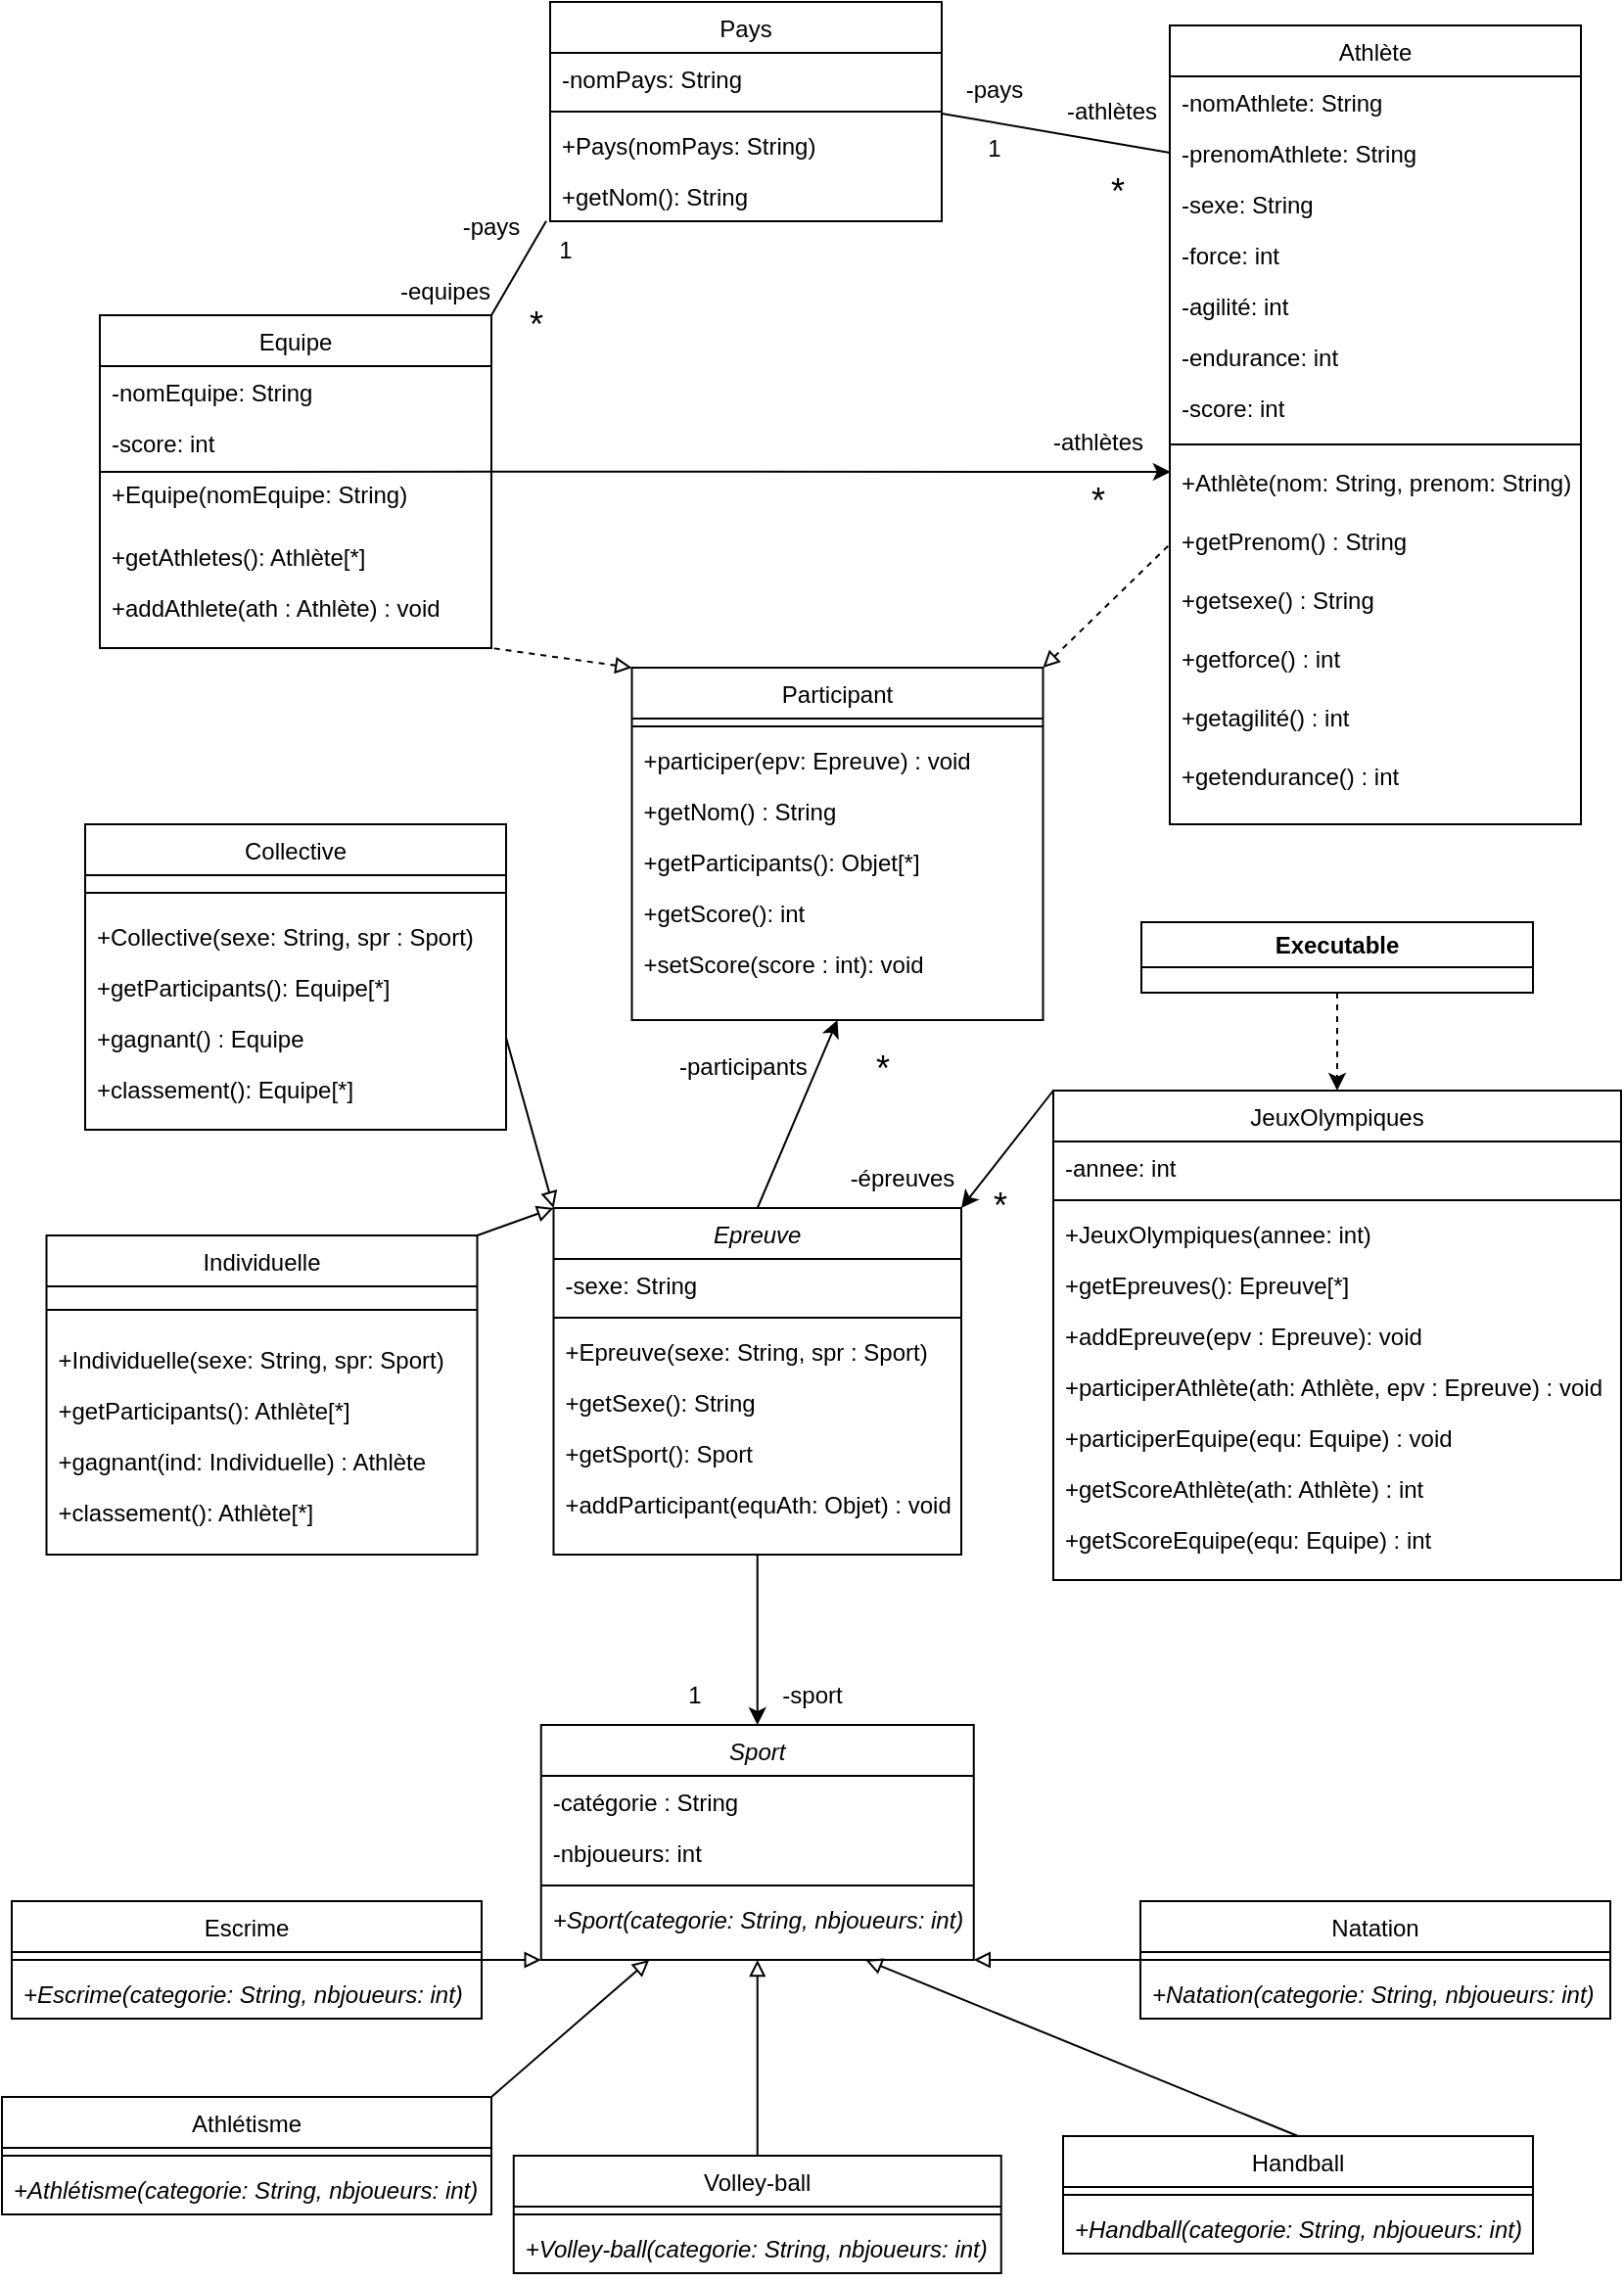 <mxfile version="24.2.1" type="google">
  <diagram id="C5RBs43oDa-KdzZeNtuy" name="Page-1">
    <mxGraphModel grid="1" page="1" gridSize="10" guides="1" tooltips="1" connect="1" arrows="1" fold="1" pageScale="1" pageWidth="827" pageHeight="1169" math="0" shadow="0">
      <root>
        <mxCell id="WIyWlLk6GJQsqaUBKTNV-0" />
        <mxCell id="WIyWlLk6GJQsqaUBKTNV-1" parent="WIyWlLk6GJQsqaUBKTNV-0" />
        <mxCell id="zkfFHV4jXpPFQw0GAbJ--17" value="Athlète" style="swimlane;fontStyle=0;align=center;verticalAlign=top;childLayout=stackLayout;horizontal=1;startSize=26;horizontalStack=0;resizeParent=1;resizeLast=0;collapsible=1;marginBottom=0;rounded=0;shadow=0;strokeWidth=1;" vertex="1" parent="WIyWlLk6GJQsqaUBKTNV-1">
          <mxGeometry x="596.5" y="12" width="210" height="408" as="geometry">
            <mxRectangle x="550" y="140" width="160" height="26" as="alternateBounds" />
          </mxGeometry>
        </mxCell>
        <mxCell id="zkfFHV4jXpPFQw0GAbJ--19" value="-nomAthlete: String" style="text;align=left;verticalAlign=top;spacingLeft=4;spacingRight=4;overflow=hidden;rotatable=0;points=[[0,0.5],[1,0.5]];portConstraint=eastwest;rounded=0;shadow=0;html=0;" vertex="1" parent="zkfFHV4jXpPFQw0GAbJ--17">
          <mxGeometry y="26" width="210" height="26" as="geometry" />
        </mxCell>
        <mxCell id="zkfFHV4jXpPFQw0GAbJ--20" value="-prenomAthlete: String" style="text;align=left;verticalAlign=top;spacingLeft=4;spacingRight=4;overflow=hidden;rotatable=0;points=[[0,0.5],[1,0.5]];portConstraint=eastwest;rounded=0;shadow=0;html=0;" vertex="1" parent="zkfFHV4jXpPFQw0GAbJ--17">
          <mxGeometry y="52" width="210" height="26" as="geometry" />
        </mxCell>
        <mxCell id="Grva878lsd_dbK26_Xlj-8" value="-sexe: String" style="text;align=left;verticalAlign=top;spacingLeft=4;spacingRight=4;overflow=hidden;rotatable=0;points=[[0,0.5],[1,0.5]];portConstraint=eastwest;rounded=0;shadow=0;html=0;" vertex="1" parent="zkfFHV4jXpPFQw0GAbJ--17">
          <mxGeometry y="78" width="210" height="26" as="geometry" />
        </mxCell>
        <mxCell id="Grva878lsd_dbK26_Xlj-9" value="-force: int" style="text;align=left;verticalAlign=top;spacingLeft=4;spacingRight=4;overflow=hidden;rotatable=0;points=[[0,0.5],[1,0.5]];portConstraint=eastwest;rounded=0;shadow=0;html=0;" vertex="1" parent="zkfFHV4jXpPFQw0GAbJ--17">
          <mxGeometry y="104" width="210" height="26" as="geometry" />
        </mxCell>
        <mxCell id="Grva878lsd_dbK26_Xlj-10" value="-agilité: int" style="text;align=left;verticalAlign=top;spacingLeft=4;spacingRight=4;overflow=hidden;rotatable=0;points=[[0,0.5],[1,0.5]];portConstraint=eastwest;rounded=0;shadow=0;html=0;" vertex="1" parent="zkfFHV4jXpPFQw0GAbJ--17">
          <mxGeometry y="130" width="210" height="26" as="geometry" />
        </mxCell>
        <mxCell id="Grva878lsd_dbK26_Xlj-11" value="-endurance: int" style="text;align=left;verticalAlign=top;spacingLeft=4;spacingRight=4;overflow=hidden;rotatable=0;points=[[0,0.5],[1,0.5]];portConstraint=eastwest;rounded=0;shadow=0;html=0;" vertex="1" parent="zkfFHV4jXpPFQw0GAbJ--17">
          <mxGeometry y="156" width="210" height="26" as="geometry" />
        </mxCell>
        <mxCell id="Grva878lsd_dbK26_Xlj-14" value="-score: int" style="text;align=left;verticalAlign=top;spacingLeft=4;spacingRight=4;overflow=hidden;rotatable=0;points=[[0,0.5],[1,0.5]];portConstraint=eastwest;rounded=0;shadow=0;html=0;" vertex="1" parent="zkfFHV4jXpPFQw0GAbJ--17">
          <mxGeometry y="182" width="210" height="26" as="geometry" />
        </mxCell>
        <mxCell id="zkfFHV4jXpPFQw0GAbJ--23" value="" style="line;html=1;strokeWidth=1;align=left;verticalAlign=middle;spacingTop=-1;spacingLeft=3;spacingRight=3;rotatable=0;labelPosition=right;points=[];portConstraint=eastwest;" vertex="1" parent="zkfFHV4jXpPFQw0GAbJ--17">
          <mxGeometry y="208" width="210" height="12" as="geometry" />
        </mxCell>
        <mxCell id="zFfNXrz9bPEi-YY82fWY-27" value="+Athlète(nom: String, prenom: String)" style="text;align=left;verticalAlign=top;spacingLeft=4;spacingRight=4;overflow=hidden;rotatable=0;points=[[0,0.5],[1,0.5]];portConstraint=eastwest;rounded=0;shadow=0;html=0;" vertex="1" parent="zkfFHV4jXpPFQw0GAbJ--17">
          <mxGeometry y="220" width="210" height="30" as="geometry" />
        </mxCell>
        <mxCell id="Grva878lsd_dbK26_Xlj-16" value="+getPrenom() : String" style="text;align=left;verticalAlign=top;spacingLeft=4;spacingRight=4;overflow=hidden;rotatable=0;points=[[0,0.5],[1,0.5]];portConstraint=eastwest;rounded=0;shadow=0;html=0;" vertex="1" parent="zkfFHV4jXpPFQw0GAbJ--17">
          <mxGeometry y="250" width="210" height="30" as="geometry" />
        </mxCell>
        <mxCell id="Grva878lsd_dbK26_Xlj-18" value="+getsexe() : String" style="text;align=left;verticalAlign=top;spacingLeft=4;spacingRight=4;overflow=hidden;rotatable=0;points=[[0,0.5],[1,0.5]];portConstraint=eastwest;rounded=0;shadow=0;html=0;" vertex="1" parent="zkfFHV4jXpPFQw0GAbJ--17">
          <mxGeometry y="280" width="210" height="30" as="geometry" />
        </mxCell>
        <mxCell id="Grva878lsd_dbK26_Xlj-19" value="+getforce() : int" style="text;align=left;verticalAlign=top;spacingLeft=4;spacingRight=4;overflow=hidden;rotatable=0;points=[[0,0.5],[1,0.5]];portConstraint=eastwest;rounded=0;shadow=0;html=0;" vertex="1" parent="zkfFHV4jXpPFQw0GAbJ--17">
          <mxGeometry y="310" width="210" height="30" as="geometry" />
        </mxCell>
        <mxCell id="Grva878lsd_dbK26_Xlj-20" value="+getagilité() : int" style="text;align=left;verticalAlign=top;spacingLeft=4;spacingRight=4;overflow=hidden;rotatable=0;points=[[0,0.5],[1,0.5]];portConstraint=eastwest;rounded=0;shadow=0;html=0;" vertex="1" parent="zkfFHV4jXpPFQw0GAbJ--17">
          <mxGeometry y="340" width="210" height="30" as="geometry" />
        </mxCell>
        <mxCell id="Grva878lsd_dbK26_Xlj-21" value="+getendurance() : int" style="text;align=left;verticalAlign=top;spacingLeft=4;spacingRight=4;overflow=hidden;rotatable=0;points=[[0,0.5],[1,0.5]];portConstraint=eastwest;rounded=0;shadow=0;html=0;" vertex="1" parent="zkfFHV4jXpPFQw0GAbJ--17">
          <mxGeometry y="370" width="210" height="30" as="geometry" />
        </mxCell>
        <mxCell id="zFfNXrz9bPEi-YY82fWY-0" value="Pays" style="swimlane;fontStyle=0;align=center;verticalAlign=top;childLayout=stackLayout;horizontal=1;startSize=26;horizontalStack=0;resizeParent=1;resizeLast=0;collapsible=1;marginBottom=0;rounded=0;shadow=0;strokeWidth=1;" vertex="1" parent="WIyWlLk6GJQsqaUBKTNV-1">
          <mxGeometry x="280" width="200" height="112" as="geometry">
            <mxRectangle x="550" y="140" width="160" height="26" as="alternateBounds" />
          </mxGeometry>
        </mxCell>
        <mxCell id="zFfNXrz9bPEi-YY82fWY-1" value="-nomPays: String" style="text;align=left;verticalAlign=top;spacingLeft=4;spacingRight=4;overflow=hidden;rotatable=0;points=[[0,0.5],[1,0.5]];portConstraint=eastwest;" vertex="1" parent="zFfNXrz9bPEi-YY82fWY-0">
          <mxGeometry y="26" width="200" height="26" as="geometry" />
        </mxCell>
        <mxCell id="zFfNXrz9bPEi-YY82fWY-6" value="" style="line;html=1;strokeWidth=1;align=left;verticalAlign=middle;spacingTop=-1;spacingLeft=3;spacingRight=3;rotatable=0;labelPosition=right;points=[];portConstraint=eastwest;" vertex="1" parent="zFfNXrz9bPEi-YY82fWY-0">
          <mxGeometry y="52" width="200" height="8" as="geometry" />
        </mxCell>
        <mxCell id="zFfNXrz9bPEi-YY82fWY-7" value="+Pays(nomPays: String)" style="text;align=left;verticalAlign=top;spacingLeft=4;spacingRight=4;overflow=hidden;rotatable=0;points=[[0,0.5],[1,0.5]];portConstraint=eastwest;" vertex="1" parent="zFfNXrz9bPEi-YY82fWY-0">
          <mxGeometry y="60" width="200" height="26" as="geometry" />
        </mxCell>
        <mxCell id="Grva878lsd_dbK26_Xlj-24" value="+getNom(): String" style="text;align=left;verticalAlign=top;spacingLeft=4;spacingRight=4;overflow=hidden;rotatable=0;points=[[0,0.5],[1,0.5]];portConstraint=eastwest;" vertex="1" parent="zFfNXrz9bPEi-YY82fWY-0">
          <mxGeometry y="86" width="200" height="26" as="geometry" />
        </mxCell>
        <mxCell id="zFfNXrz9bPEi-YY82fWY-9" value="Sport" style="swimlane;fontStyle=2;align=center;verticalAlign=top;childLayout=stackLayout;horizontal=1;startSize=26;horizontalStack=0;resizeParent=1;resizeLast=0;collapsible=1;marginBottom=0;rounded=0;shadow=0;strokeWidth=1;" vertex="1" parent="WIyWlLk6GJQsqaUBKTNV-1">
          <mxGeometry x="275.38" y="880" width="221" height="120" as="geometry">
            <mxRectangle x="550" y="140" width="160" height="26" as="alternateBounds" />
          </mxGeometry>
        </mxCell>
        <mxCell id="zFfNXrz9bPEi-YY82fWY-10" value="-catégorie : String" style="text;align=left;verticalAlign=top;spacingLeft=4;spacingRight=4;overflow=hidden;rotatable=0;points=[[0,0.5],[1,0.5]];portConstraint=eastwest;" vertex="1" parent="zFfNXrz9bPEi-YY82fWY-9">
          <mxGeometry y="26" width="221" height="26" as="geometry" />
        </mxCell>
        <mxCell id="rwqJHPEnLlYiI2R9Du7O-10" value="-nbjoueurs: int" style="text;align=left;verticalAlign=top;spacingLeft=4;spacingRight=4;overflow=hidden;rotatable=0;points=[[0,0.5],[1,0.5]];portConstraint=eastwest;" vertex="1" parent="zFfNXrz9bPEi-YY82fWY-9">
          <mxGeometry y="52" width="221" height="26" as="geometry" />
        </mxCell>
        <mxCell id="zFfNXrz9bPEi-YY82fWY-15" value="" style="line;html=1;strokeWidth=1;align=left;verticalAlign=middle;spacingTop=-1;spacingLeft=3;spacingRight=3;rotatable=0;labelPosition=right;points=[];portConstraint=eastwest;" vertex="1" parent="zFfNXrz9bPEi-YY82fWY-9">
          <mxGeometry y="78" width="221" height="8" as="geometry" />
        </mxCell>
        <mxCell id="zFfNXrz9bPEi-YY82fWY-16" value="+Sport(categorie: String, nbjoueurs: int)" style="text;align=left;verticalAlign=top;spacingLeft=4;spacingRight=4;overflow=hidden;rotatable=0;points=[[0,0.5],[1,0.5]];portConstraint=eastwest;fontStyle=2" vertex="1" parent="zFfNXrz9bPEi-YY82fWY-9">
          <mxGeometry y="86" width="221" height="26" as="geometry" />
        </mxCell>
        <mxCell id="zFfNXrz9bPEi-YY82fWY-18" value="Natation" style="swimlane;fontStyle=0;align=center;verticalAlign=top;childLayout=stackLayout;horizontal=1;startSize=26;horizontalStack=0;resizeParent=1;resizeLast=0;collapsible=1;marginBottom=0;rounded=0;shadow=0;strokeWidth=1;" vertex="1" parent="WIyWlLk6GJQsqaUBKTNV-1">
          <mxGeometry x="581.5" y="970" width="240" height="60" as="geometry">
            <mxRectangle x="550" y="140" width="160" height="26" as="alternateBounds" />
          </mxGeometry>
        </mxCell>
        <mxCell id="zFfNXrz9bPEi-YY82fWY-24" value="" style="line;html=1;strokeWidth=1;align=left;verticalAlign=middle;spacingTop=-1;spacingLeft=3;spacingRight=3;rotatable=0;labelPosition=right;points=[];portConstraint=eastwest;" vertex="1" parent="zFfNXrz9bPEi-YY82fWY-18">
          <mxGeometry y="26" width="240" height="8" as="geometry" />
        </mxCell>
        <mxCell id="OqpVMTkpsZA7vDs-RWvm-6" value="+Natation(categorie: String, nbjoueurs: int)" style="text;align=left;verticalAlign=top;spacingLeft=4;spacingRight=4;overflow=hidden;rotatable=0;points=[[0,0.5],[1,0.5]];portConstraint=eastwest;fontStyle=2" vertex="1" parent="zFfNXrz9bPEi-YY82fWY-18">
          <mxGeometry y="34" width="240" height="26" as="geometry" />
        </mxCell>
        <mxCell id="Qy-Kn6dI924ezLkLtFtH-1" value="Equipe" style="swimlane;fontStyle=0;align=center;verticalAlign=top;childLayout=stackLayout;horizontal=1;startSize=26;horizontalStack=0;resizeParent=1;resizeLast=0;collapsible=1;marginBottom=0;rounded=0;shadow=0;strokeWidth=1;" vertex="1" parent="WIyWlLk6GJQsqaUBKTNV-1">
          <mxGeometry x="50" y="160" width="200" height="170" as="geometry">
            <mxRectangle x="550" y="140" width="160" height="26" as="alternateBounds" />
          </mxGeometry>
        </mxCell>
        <mxCell id="Qy-Kn6dI924ezLkLtFtH-2" value="-nomEquipe: String" style="text;align=left;verticalAlign=top;spacingLeft=4;spacingRight=4;overflow=hidden;rotatable=0;points=[[0,0.5],[1,0.5]];portConstraint=eastwest;" vertex="1" parent="Qy-Kn6dI924ezLkLtFtH-1">
          <mxGeometry y="26" width="200" height="26" as="geometry" />
        </mxCell>
        <mxCell id="Grva878lsd_dbK26_Xlj-4" value="" style="endArrow=none;html=1;rounded=0;entryX=1.003;entryY=0.059;entryDx=0;entryDy=0;entryPerimeter=0;" edge="1" parent="Qy-Kn6dI924ezLkLtFtH-1" target="Qy-Kn6dI924ezLkLtFtH-4">
          <mxGeometry width="50" height="50" relative="1" as="geometry">
            <mxPoint y="80" as="sourcePoint" />
            <mxPoint x="50" y="30" as="targetPoint" />
          </mxGeometry>
        </mxCell>
        <mxCell id="Grva878lsd_dbK26_Xlj-3" value="-score: int" style="text;align=left;verticalAlign=top;spacingLeft=4;spacingRight=4;overflow=hidden;rotatable=0;points=[[0,0.5],[1,0.5]];portConstraint=eastwest;" vertex="1" parent="Qy-Kn6dI924ezLkLtFtH-1">
          <mxGeometry y="52" width="200" height="26" as="geometry" />
        </mxCell>
        <mxCell id="Qy-Kn6dI924ezLkLtFtH-4" value="+Equipe(nomEquipe: String)" style="text;align=left;verticalAlign=top;spacingLeft=4;spacingRight=4;overflow=hidden;rotatable=0;points=[[0,0.5],[1,0.5]];portConstraint=eastwest;" vertex="1" parent="Qy-Kn6dI924ezLkLtFtH-1">
          <mxGeometry y="78" width="200" height="32" as="geometry" />
        </mxCell>
        <mxCell id="Grva878lsd_dbK26_Xlj-6" value="+getAthletes(): Athlète[*]" style="text;align=left;verticalAlign=top;spacingLeft=4;spacingRight=4;overflow=hidden;rotatable=0;points=[[0,0.5],[1,0.5]];portConstraint=eastwest;" vertex="1" parent="Qy-Kn6dI924ezLkLtFtH-1">
          <mxGeometry y="110" width="200" height="26" as="geometry" />
        </mxCell>
        <mxCell id="Grva878lsd_dbK26_Xlj-13" value="+addAthlete(ath : Athlète) : void" style="text;align=left;verticalAlign=top;spacingLeft=4;spacingRight=4;overflow=hidden;rotatable=0;points=[[0,0.5],[1,0.5]];portConstraint=eastwest;" vertex="1" parent="Qy-Kn6dI924ezLkLtFtH-1">
          <mxGeometry y="136" width="200" height="26" as="geometry" />
        </mxCell>
        <mxCell id="Qy-Kn6dI924ezLkLtFtH-6" value="Epreuve" style="swimlane;fontStyle=2;align=center;verticalAlign=top;childLayout=stackLayout;horizontal=1;startSize=26;horizontalStack=0;resizeParent=1;resizeLast=0;collapsible=1;marginBottom=0;rounded=0;shadow=0;strokeWidth=1;" vertex="1" parent="WIyWlLk6GJQsqaUBKTNV-1">
          <mxGeometry x="281.75" y="616" width="208.25" height="177" as="geometry">
            <mxRectangle x="550" y="140" width="160" height="26" as="alternateBounds" />
          </mxGeometry>
        </mxCell>
        <mxCell id="Qy-Kn6dI924ezLkLtFtH-7" value="-sexe: String" style="text;align=left;verticalAlign=top;spacingLeft=4;spacingRight=4;overflow=hidden;rotatable=0;points=[[0,0.5],[1,0.5]];portConstraint=eastwest;" vertex="1" parent="Qy-Kn6dI924ezLkLtFtH-6">
          <mxGeometry y="26" width="208.25" height="26" as="geometry" />
        </mxCell>
        <mxCell id="Qy-Kn6dI924ezLkLtFtH-8" value="" style="line;html=1;strokeWidth=1;align=left;verticalAlign=middle;spacingTop=-1;spacingLeft=3;spacingRight=3;rotatable=0;labelPosition=right;points=[];portConstraint=eastwest;" vertex="1" parent="Qy-Kn6dI924ezLkLtFtH-6">
          <mxGeometry y="52" width="208.25" height="8" as="geometry" />
        </mxCell>
        <mxCell id="Qy-Kn6dI924ezLkLtFtH-9" value="+Epreuve(sexe: String, spr : Sport)" style="text;align=left;verticalAlign=top;spacingLeft=4;spacingRight=4;overflow=hidden;rotatable=0;points=[[0,0.5],[1,0.5]];portConstraint=eastwest;" vertex="1" parent="Qy-Kn6dI924ezLkLtFtH-6">
          <mxGeometry y="60" width="208.25" height="26" as="geometry" />
        </mxCell>
        <mxCell id="rwqJHPEnLlYiI2R9Du7O-2" value="+getSexe(): String" style="text;align=left;verticalAlign=top;spacingLeft=4;spacingRight=4;overflow=hidden;rotatable=0;points=[[0,0.5],[1,0.5]];portConstraint=eastwest;" vertex="1" parent="Qy-Kn6dI924ezLkLtFtH-6">
          <mxGeometry y="86" width="208.25" height="26" as="geometry" />
        </mxCell>
        <mxCell id="rwqJHPEnLlYiI2R9Du7O-11" value="+getSport(): Sport" style="text;align=left;verticalAlign=top;spacingLeft=4;spacingRight=4;overflow=hidden;rotatable=0;points=[[0,0.5],[1,0.5]];portConstraint=eastwest;" vertex="1" parent="Qy-Kn6dI924ezLkLtFtH-6">
          <mxGeometry y="112" width="208.25" height="26" as="geometry" />
        </mxCell>
        <mxCell id="45H450BiF1skJIPq3kDu-5" value="+addParticipant(equAth: Objet) : void" style="text;align=left;verticalAlign=top;spacingLeft=4;spacingRight=4;overflow=hidden;rotatable=0;points=[[0,0.5],[1,0.5]];portConstraint=eastwest;rounded=0;shadow=0;html=0;" vertex="1" parent="Qy-Kn6dI924ezLkLtFtH-6">
          <mxGeometry y="138" width="208.25" height="26" as="geometry" />
        </mxCell>
        <mxCell id="Qy-Kn6dI924ezLkLtFtH-10" value="Collective" style="swimlane;fontStyle=0;align=center;verticalAlign=top;childLayout=stackLayout;horizontal=1;startSize=26;horizontalStack=0;resizeParent=1;resizeLast=0;collapsible=1;marginBottom=0;rounded=0;shadow=0;strokeWidth=1;" vertex="1" parent="WIyWlLk6GJQsqaUBKTNV-1">
          <mxGeometry x="42.5" y="420" width="215" height="156" as="geometry">
            <mxRectangle x="550" y="140" width="160" height="26" as="alternateBounds" />
          </mxGeometry>
        </mxCell>
        <mxCell id="Qy-Kn6dI924ezLkLtFtH-12" value="" style="line;html=1;strokeWidth=1;align=left;verticalAlign=middle;spacingTop=-1;spacingLeft=3;spacingRight=3;rotatable=0;labelPosition=right;points=[];portConstraint=eastwest;" vertex="1" parent="Qy-Kn6dI924ezLkLtFtH-10">
          <mxGeometry y="26" width="215" height="18" as="geometry" />
        </mxCell>
        <mxCell id="OqpVMTkpsZA7vDs-RWvm-17" value="+Collective(sexe: String, spr : Sport)" style="text;align=left;verticalAlign=top;spacingLeft=4;spacingRight=4;overflow=hidden;rotatable=0;points=[[0,0.5],[1,0.5]];portConstraint=eastwest;" vertex="1" parent="Qy-Kn6dI924ezLkLtFtH-10">
          <mxGeometry y="44" width="215" height="26" as="geometry" />
        </mxCell>
        <mxCell id="OqpVMTkpsZA7vDs-RWvm-18" value="+getParticipants(): Equipe[*]" style="text;align=left;verticalAlign=top;spacingLeft=4;spacingRight=4;overflow=hidden;rotatable=0;points=[[0,0.5],[1,0.5]];portConstraint=eastwest;" vertex="1" parent="Qy-Kn6dI924ezLkLtFtH-10">
          <mxGeometry y="70" width="215" height="26" as="geometry" />
        </mxCell>
        <mxCell id="rwqJHPEnLlYiI2R9Du7O-1" value="+gagnant() : Equipe" style="text;align=left;verticalAlign=top;spacingLeft=4;spacingRight=4;overflow=hidden;rotatable=0;points=[[0,0.5],[1,0.5]];portConstraint=eastwest;" vertex="1" parent="Qy-Kn6dI924ezLkLtFtH-10">
          <mxGeometry y="96" width="215" height="26" as="geometry" />
        </mxCell>
        <mxCell id="rwqJHPEnLlYiI2R9Du7O-19" value="+classement(): Equipe[*]" style="text;align=left;verticalAlign=top;spacingLeft=4;spacingRight=4;overflow=hidden;rotatable=0;points=[[0,0.5],[1,0.5]];portConstraint=eastwest;" vertex="1" parent="Qy-Kn6dI924ezLkLtFtH-10">
          <mxGeometry y="122" width="215" height="26" as="geometry" />
        </mxCell>
        <mxCell id="Qy-Kn6dI924ezLkLtFtH-14" value="Individuelle" style="swimlane;fontStyle=0;align=center;verticalAlign=top;childLayout=stackLayout;horizontal=1;startSize=26;horizontalStack=0;resizeParent=1;resizeLast=0;collapsible=1;marginBottom=0;rounded=0;shadow=0;strokeWidth=1;" vertex="1" parent="WIyWlLk6GJQsqaUBKTNV-1">
          <mxGeometry x="22.75" y="630" width="220" height="163" as="geometry">
            <mxRectangle x="550" y="140" width="160" height="26" as="alternateBounds" />
          </mxGeometry>
        </mxCell>
        <mxCell id="Qy-Kn6dI924ezLkLtFtH-16" value="" style="line;html=1;strokeWidth=1;align=left;verticalAlign=middle;spacingTop=-1;spacingLeft=3;spacingRight=3;rotatable=0;labelPosition=right;points=[];portConstraint=eastwest;" vertex="1" parent="Qy-Kn6dI924ezLkLtFtH-14">
          <mxGeometry y="26" width="220" height="24" as="geometry" />
        </mxCell>
        <mxCell id="OqpVMTkpsZA7vDs-RWvm-16" value="+Individuelle(sexe: String, spr: Sport)" style="text;align=left;verticalAlign=top;spacingLeft=4;spacingRight=4;overflow=hidden;rotatable=0;points=[[0,0.5],[1,0.5]];portConstraint=eastwest;" vertex="1" parent="Qy-Kn6dI924ezLkLtFtH-14">
          <mxGeometry y="50" width="220" height="26" as="geometry" />
        </mxCell>
        <mxCell id="rwqJHPEnLlYiI2R9Du7O-8" value="+getParticipants(): Athlète[*]" style="text;align=left;verticalAlign=top;spacingLeft=4;spacingRight=4;overflow=hidden;rotatable=0;points=[[0,0.5],[1,0.5]];portConstraint=eastwest;" vertex="1" parent="Qy-Kn6dI924ezLkLtFtH-14">
          <mxGeometry y="76" width="220" height="26" as="geometry" />
        </mxCell>
        <mxCell id="rwqJHPEnLlYiI2R9Du7O-0" value="+gagnant(ind: Individuelle) : Athlète" style="text;align=left;verticalAlign=top;spacingLeft=4;spacingRight=4;overflow=hidden;rotatable=0;points=[[0,0.5],[1,0.5]];portConstraint=eastwest;" vertex="1" parent="Qy-Kn6dI924ezLkLtFtH-14">
          <mxGeometry y="102" width="220" height="26" as="geometry" />
        </mxCell>
        <mxCell id="OqpVMTkpsZA7vDs-RWvm-7" value="+classement(): Athlète[*]" style="text;align=left;verticalAlign=top;spacingLeft=4;spacingRight=4;overflow=hidden;rotatable=0;points=[[0,0.5],[1,0.5]];portConstraint=eastwest;" vertex="1" parent="Qy-Kn6dI924ezLkLtFtH-14">
          <mxGeometry y="128" width="220" height="26" as="geometry" />
        </mxCell>
        <mxCell id="Qy-Kn6dI924ezLkLtFtH-18" value="Participant" style="swimlane;fontStyle=0;align=center;verticalAlign=top;childLayout=stackLayout;horizontal=1;startSize=26;horizontalStack=0;resizeParent=1;resizeLast=0;collapsible=1;marginBottom=0;rounded=0;shadow=0;strokeWidth=1;" vertex="1" parent="WIyWlLk6GJQsqaUBKTNV-1">
          <mxGeometry x="321.75" y="340" width="210" height="180" as="geometry">
            <mxRectangle x="550" y="140" width="160" height="26" as="alternateBounds" />
          </mxGeometry>
        </mxCell>
        <mxCell id="Qy-Kn6dI924ezLkLtFtH-21" value="" style="line;html=1;strokeWidth=1;align=left;verticalAlign=middle;spacingTop=-1;spacingLeft=3;spacingRight=3;rotatable=0;labelPosition=right;points=[];portConstraint=eastwest;" vertex="1" parent="Qy-Kn6dI924ezLkLtFtH-18">
          <mxGeometry y="26" width="210" height="8" as="geometry" />
        </mxCell>
        <mxCell id="Qy-Kn6dI924ezLkLtFtH-22" value="+participer(epv: Epreuve) : void" style="text;align=left;verticalAlign=top;spacingLeft=4;spacingRight=4;overflow=hidden;rotatable=0;points=[[0,0.5],[1,0.5]];portConstraint=eastwest;rounded=0;shadow=0;html=0;" vertex="1" parent="Qy-Kn6dI924ezLkLtFtH-18">
          <mxGeometry y="34" width="210" height="26" as="geometry" />
        </mxCell>
        <mxCell id="Grva878lsd_dbK26_Xlj-1" value="+getNom() : String" style="text;align=left;verticalAlign=top;spacingLeft=4;spacingRight=4;overflow=hidden;rotatable=0;points=[[0,0.5],[1,0.5]];portConstraint=eastwest;rounded=0;shadow=0;html=0;" vertex="1" parent="Qy-Kn6dI924ezLkLtFtH-18">
          <mxGeometry y="60" width="210" height="26" as="geometry" />
        </mxCell>
        <mxCell id="Gyj2SjKYUWE8x7nY56-1-0" value="+getParticipants(): Objet[*]" style="text;align=left;verticalAlign=top;spacingLeft=4;spacingRight=4;overflow=hidden;rotatable=0;points=[[0,0.5],[1,0.5]];portConstraint=eastwest;" vertex="1" parent="Qy-Kn6dI924ezLkLtFtH-18">
          <mxGeometry y="86" width="210" height="26" as="geometry" />
        </mxCell>
        <mxCell id="Grva878lsd_dbK26_Xlj-22" value="+getScore(): int" style="text;align=left;verticalAlign=top;spacingLeft=4;spacingRight=4;overflow=hidden;rotatable=0;points=[[0,0.5],[1,0.5]];portConstraint=eastwest;" vertex="1" parent="Qy-Kn6dI924ezLkLtFtH-18">
          <mxGeometry y="112" width="210" height="26" as="geometry" />
        </mxCell>
        <mxCell id="OqpVMTkpsZA7vDs-RWvm-23" value="+setScore(score : int): void" style="text;align=left;verticalAlign=top;spacingLeft=4;spacingRight=4;overflow=hidden;rotatable=0;points=[[0,0.5],[1,0.5]];portConstraint=eastwest;" vertex="1" parent="Qy-Kn6dI924ezLkLtFtH-18">
          <mxGeometry y="138" width="210" height="26" as="geometry" />
        </mxCell>
        <mxCell id="Qy-Kn6dI924ezLkLtFtH-23" value="" style="endArrow=block;html=1;rounded=0;entryX=0;entryY=0;entryDx=0;entryDy=0;endFill=0;exitX=1;exitY=0.5;exitDx=0;exitDy=0;" edge="1" parent="WIyWlLk6GJQsqaUBKTNV-1" source="rwqJHPEnLlYiI2R9Du7O-1" target="Qy-Kn6dI924ezLkLtFtH-6">
          <mxGeometry width="50" height="50" relative="1" as="geometry">
            <mxPoint x="290" y="570" as="sourcePoint" />
            <mxPoint x="40" y="580" as="targetPoint" />
          </mxGeometry>
        </mxCell>
        <mxCell id="Qy-Kn6dI924ezLkLtFtH-24" value="" style="endArrow=block;html=1;rounded=0;exitX=1;exitY=0;exitDx=0;exitDy=0;entryX=0;entryY=0;entryDx=0;entryDy=0;endFill=0;" edge="1" parent="WIyWlLk6GJQsqaUBKTNV-1" source="Qy-Kn6dI924ezLkLtFtH-14" target="Qy-Kn6dI924ezLkLtFtH-6">
          <mxGeometry width="50" height="50" relative="1" as="geometry">
            <mxPoint x="590" y="550" as="sourcePoint" />
            <mxPoint x="716" y="515" as="targetPoint" />
          </mxGeometry>
        </mxCell>
        <mxCell id="Qy-Kn6dI924ezLkLtFtH-30" value="" style="endArrow=block;html=1;rounded=0;endFill=0;entryX=1;entryY=1;entryDx=0;entryDy=0;exitX=0;exitY=0.5;exitDx=0;exitDy=0;" edge="1" parent="WIyWlLk6GJQsqaUBKTNV-1" source="zFfNXrz9bPEi-YY82fWY-18" target="zFfNXrz9bPEi-YY82fWY-9">
          <mxGeometry width="50" height="50" relative="1" as="geometry">
            <mxPoint x="680" y="990" as="sourcePoint" />
            <mxPoint x="300" y="840" as="targetPoint" />
          </mxGeometry>
        </mxCell>
        <mxCell id="Qy-Kn6dI924ezLkLtFtH-36" value="Handball " style="swimlane;fontStyle=0;align=center;verticalAlign=top;childLayout=stackLayout;horizontal=1;startSize=26;horizontalStack=0;resizeParent=1;resizeLast=0;collapsible=1;marginBottom=0;rounded=0;shadow=0;strokeWidth=1;" vertex="1" parent="WIyWlLk6GJQsqaUBKTNV-1">
          <mxGeometry x="542" y="1090" width="240" height="60" as="geometry">
            <mxRectangle x="550" y="140" width="160" height="26" as="alternateBounds" />
          </mxGeometry>
        </mxCell>
        <mxCell id="Qy-Kn6dI924ezLkLtFtH-38" value="" style="line;html=1;strokeWidth=1;align=left;verticalAlign=middle;spacingTop=-1;spacingLeft=3;spacingRight=3;rotatable=0;labelPosition=right;points=[];portConstraint=eastwest;" vertex="1" parent="Qy-Kn6dI924ezLkLtFtH-36">
          <mxGeometry y="26" width="240" height="8" as="geometry" />
        </mxCell>
        <mxCell id="OqpVMTkpsZA7vDs-RWvm-5" value="+Handball(categorie: String, nbjoueurs: int)" style="text;align=left;verticalAlign=top;spacingLeft=4;spacingRight=4;overflow=hidden;rotatable=0;points=[[0,0.5],[1,0.5]];portConstraint=eastwest;fontStyle=2" vertex="1" parent="Qy-Kn6dI924ezLkLtFtH-36">
          <mxGeometry y="34" width="240" height="26" as="geometry" />
        </mxCell>
        <mxCell id="Qy-Kn6dI924ezLkLtFtH-41" value="" style="endArrow=block;html=1;rounded=0;exitX=0.5;exitY=0;exitDx=0;exitDy=0;endFill=0;entryX=0.75;entryY=1;entryDx=0;entryDy=0;" edge="1" parent="WIyWlLk6GJQsqaUBKTNV-1" source="Qy-Kn6dI924ezLkLtFtH-36" target="zFfNXrz9bPEi-YY82fWY-9">
          <mxGeometry width="50" height="50" relative="1" as="geometry">
            <mxPoint x="290" y="1020" as="sourcePoint" />
            <mxPoint x="450" y="1030" as="targetPoint" />
          </mxGeometry>
        </mxCell>
        <mxCell id="Qy-Kn6dI924ezLkLtFtH-48" value="Volley-ball " style="swimlane;fontStyle=0;align=center;verticalAlign=top;childLayout=stackLayout;horizontal=1;startSize=26;horizontalStack=0;resizeParent=1;resizeLast=0;collapsible=1;marginBottom=0;rounded=0;shadow=0;strokeWidth=1;" vertex="1" parent="WIyWlLk6GJQsqaUBKTNV-1">
          <mxGeometry x="261.38" y="1100" width="249" height="60" as="geometry">
            <mxRectangle x="550" y="140" width="160" height="26" as="alternateBounds" />
          </mxGeometry>
        </mxCell>
        <mxCell id="Qy-Kn6dI924ezLkLtFtH-50" value="" style="line;html=1;strokeWidth=1;align=left;verticalAlign=middle;spacingTop=-1;spacingLeft=3;spacingRight=3;rotatable=0;labelPosition=right;points=[];portConstraint=eastwest;" vertex="1" parent="Qy-Kn6dI924ezLkLtFtH-48">
          <mxGeometry y="26" width="249" height="8" as="geometry" />
        </mxCell>
        <mxCell id="OqpVMTkpsZA7vDs-RWvm-2" value="+Volley-ball(categorie: String, nbjoueurs: int)" style="text;align=left;verticalAlign=top;spacingLeft=4;spacingRight=4;overflow=hidden;rotatable=0;points=[[0,0.5],[1,0.5]];portConstraint=eastwest;fontStyle=2" vertex="1" parent="Qy-Kn6dI924ezLkLtFtH-48">
          <mxGeometry y="34" width="249" height="26" as="geometry" />
        </mxCell>
        <mxCell id="Qy-Kn6dI924ezLkLtFtH-53" value="" style="endArrow=block;html=1;rounded=0;exitX=0.5;exitY=0;exitDx=0;exitDy=0;endFill=0;entryX=0.5;entryY=1;entryDx=0;entryDy=0;" edge="1" parent="WIyWlLk6GJQsqaUBKTNV-1" source="Qy-Kn6dI924ezLkLtFtH-48" target="zFfNXrz9bPEi-YY82fWY-9">
          <mxGeometry width="50" height="50" relative="1" as="geometry">
            <mxPoint x="461" y="1020" as="sourcePoint" />
            <mxPoint x="380" y="1040" as="targetPoint" />
          </mxGeometry>
        </mxCell>
        <mxCell id="Qy-Kn6dI924ezLkLtFtH-54" value="Escrime" style="swimlane;fontStyle=0;align=center;verticalAlign=top;childLayout=stackLayout;horizontal=1;startSize=26;horizontalStack=0;resizeParent=1;resizeLast=0;collapsible=1;marginBottom=0;rounded=0;shadow=0;strokeWidth=1;" vertex="1" parent="WIyWlLk6GJQsqaUBKTNV-1">
          <mxGeometry x="5" y="970" width="240" height="60" as="geometry">
            <mxRectangle x="550" y="140" width="160" height="26" as="alternateBounds" />
          </mxGeometry>
        </mxCell>
        <mxCell id="Qy-Kn6dI924ezLkLtFtH-56" value="" style="line;html=1;strokeWidth=1;align=left;verticalAlign=middle;spacingTop=-1;spacingLeft=3;spacingRight=3;rotatable=0;labelPosition=right;points=[];portConstraint=eastwest;" vertex="1" parent="Qy-Kn6dI924ezLkLtFtH-54">
          <mxGeometry y="26" width="240" height="8" as="geometry" />
        </mxCell>
        <mxCell id="OqpVMTkpsZA7vDs-RWvm-3" value="+Escrime(categorie: String, nbjoueurs: int)" style="text;align=left;verticalAlign=top;spacingLeft=4;spacingRight=4;overflow=hidden;rotatable=0;points=[[0,0.5],[1,0.5]];portConstraint=eastwest;fontStyle=2" vertex="1" parent="Qy-Kn6dI924ezLkLtFtH-54">
          <mxGeometry y="34" width="240" height="26" as="geometry" />
        </mxCell>
        <mxCell id="Qy-Kn6dI924ezLkLtFtH-59" value="" style="endArrow=block;html=1;rounded=0;exitX=1;exitY=0.5;exitDx=0;exitDy=0;entryX=0;entryY=1;entryDx=0;entryDy=0;endFill=0;" edge="1" parent="WIyWlLk6GJQsqaUBKTNV-1" source="Qy-Kn6dI924ezLkLtFtH-54" target="zFfNXrz9bPEi-YY82fWY-9">
          <mxGeometry width="50" height="50" relative="1" as="geometry">
            <mxPoint x="632" y="1020" as="sourcePoint" />
            <mxPoint x="570" y="890" as="targetPoint" />
          </mxGeometry>
        </mxCell>
        <mxCell id="Qy-Kn6dI924ezLkLtFtH-60" value="Athlétisme" style="swimlane;fontStyle=0;align=center;verticalAlign=top;childLayout=stackLayout;horizontal=1;startSize=26;horizontalStack=0;resizeParent=1;resizeLast=0;collapsible=1;marginBottom=0;rounded=0;shadow=0;strokeWidth=1;" vertex="1" parent="WIyWlLk6GJQsqaUBKTNV-1">
          <mxGeometry y="1070" width="250" height="60" as="geometry">
            <mxRectangle x="550" y="140" width="160" height="26" as="alternateBounds" />
          </mxGeometry>
        </mxCell>
        <mxCell id="Qy-Kn6dI924ezLkLtFtH-62" value="" style="line;html=1;strokeWidth=1;align=left;verticalAlign=middle;spacingTop=-1;spacingLeft=3;spacingRight=3;rotatable=0;labelPosition=right;points=[];portConstraint=eastwest;" vertex="1" parent="Qy-Kn6dI924ezLkLtFtH-60">
          <mxGeometry y="26" width="250" height="8" as="geometry" />
        </mxCell>
        <mxCell id="OqpVMTkpsZA7vDs-RWvm-4" value="+Athlétisme(categorie: String, nbjoueurs: int)" style="text;align=left;verticalAlign=top;spacingLeft=4;spacingRight=4;overflow=hidden;rotatable=0;points=[[0,0.5],[1,0.5]];portConstraint=eastwest;fontStyle=2" vertex="1" parent="Qy-Kn6dI924ezLkLtFtH-60">
          <mxGeometry y="34" width="250" height="26" as="geometry" />
        </mxCell>
        <mxCell id="Qy-Kn6dI924ezLkLtFtH-65" value="" style="endArrow=block;html=1;rounded=0;entryX=0.25;entryY=1;entryDx=0;entryDy=0;exitX=1;exitY=0;exitDx=0;exitDy=0;endFill=0;" edge="1" parent="WIyWlLk6GJQsqaUBKTNV-1" source="Qy-Kn6dI924ezLkLtFtH-60" target="zFfNXrz9bPEi-YY82fWY-9">
          <mxGeometry width="50" height="50" relative="1" as="geometry">
            <mxPoint x="792" y="1020" as="sourcePoint" />
            <mxPoint x="760" y="880" as="targetPoint" />
          </mxGeometry>
        </mxCell>
        <mxCell id="Qy-Kn6dI924ezLkLtFtH-66" value="" style="endArrow=none;html=1;rounded=0;exitX=0;exitY=0.5;exitDx=0;exitDy=0;entryX=1;entryY=1.192;entryDx=0;entryDy=0;entryPerimeter=0;startArrow=none;startFill=0;endFill=0;" edge="1" parent="WIyWlLk6GJQsqaUBKTNV-1" source="zkfFHV4jXpPFQw0GAbJ--20" target="zFfNXrz9bPEi-YY82fWY-1">
          <mxGeometry width="50" height="50" relative="1" as="geometry">
            <mxPoint x="350" y="360" as="sourcePoint" />
            <mxPoint x="430" y="220" as="targetPoint" />
          </mxGeometry>
        </mxCell>
        <mxCell id="Qy-Kn6dI924ezLkLtFtH-68" value="" style="endArrow=classic;html=1;rounded=0;entryX=0.5;entryY=0;entryDx=0;entryDy=0;exitX=0.5;exitY=1;exitDx=0;exitDy=0;" edge="1" parent="WIyWlLk6GJQsqaUBKTNV-1" source="Qy-Kn6dI924ezLkLtFtH-6" target="zFfNXrz9bPEi-YY82fWY-9">
          <mxGeometry width="50" height="50" relative="1" as="geometry">
            <mxPoint x="410" y="680" as="sourcePoint" />
            <mxPoint x="580" y="710" as="targetPoint" />
          </mxGeometry>
        </mxCell>
        <mxCell id="WQQYB_UHN96TubtG9q6Q-3" value="" style="endArrow=none;html=1;rounded=0;exitX=1;exitY=0;exitDx=0;exitDy=0;entryX=-0.01;entryY=0.994;entryDx=0;entryDy=0;entryPerimeter=0;startArrow=none;startFill=0;endFill=0;" edge="1" parent="WIyWlLk6GJQsqaUBKTNV-1" source="Qy-Kn6dI924ezLkLtFtH-1" target="Grva878lsd_dbK26_Xlj-24">
          <mxGeometry width="50" height="50" relative="1" as="geometry">
            <mxPoint x="370" y="250" as="sourcePoint" />
            <mxPoint x="290" y="80" as="targetPoint" />
          </mxGeometry>
        </mxCell>
        <mxCell id="WQQYB_UHN96TubtG9q6Q-4" value="-pays" style="text;html=1;align=center;verticalAlign=middle;whiteSpace=wrap;rounded=0;" vertex="1" parent="WIyWlLk6GJQsqaUBKTNV-1">
          <mxGeometry x="220" y="100" width="60" height="30" as="geometry" />
        </mxCell>
        <mxCell id="WQQYB_UHN96TubtG9q6Q-5" value="1" style="text;html=1;align=center;verticalAlign=middle;whiteSpace=wrap;rounded=0;" vertex="1" parent="WIyWlLk6GJQsqaUBKTNV-1">
          <mxGeometry x="257.5" y="112" width="60" height="30" as="geometry" />
        </mxCell>
        <mxCell id="WQQYB_UHN96TubtG9q6Q-6" value="-pays" style="text;html=1;align=center;verticalAlign=middle;whiteSpace=wrap;rounded=0;" vertex="1" parent="WIyWlLk6GJQsqaUBKTNV-1">
          <mxGeometry x="476.5" y="30" width="60" height="30" as="geometry" />
        </mxCell>
        <mxCell id="WQQYB_UHN96TubtG9q6Q-7" value="1" style="text;html=1;align=center;verticalAlign=middle;whiteSpace=wrap;rounded=0;" vertex="1" parent="WIyWlLk6GJQsqaUBKTNV-1">
          <mxGeometry x="476.5" y="60" width="60" height="30" as="geometry" />
        </mxCell>
        <mxCell id="WQQYB_UHN96TubtG9q6Q-8" value="" style="endArrow=classic;html=1;rounded=0;exitX=0.997;exitY=1.07;exitDx=0;exitDy=0;exitPerimeter=0;entryX=0.002;entryY=0.267;entryDx=0;entryDy=0;entryPerimeter=0;" edge="1" parent="WIyWlLk6GJQsqaUBKTNV-1" source="Grva878lsd_dbK26_Xlj-3" target="zFfNXrz9bPEi-YY82fWY-27">
          <mxGeometry width="50" height="50" relative="1" as="geometry">
            <mxPoint x="250" y="252" as="sourcePoint" />
            <mxPoint x="597" y="250" as="targetPoint" />
          </mxGeometry>
        </mxCell>
        <mxCell id="WQQYB_UHN96TubtG9q6Q-9" value="-athlètes" style="text;html=1;align=center;verticalAlign=middle;whiteSpace=wrap;rounded=0;" vertex="1" parent="WIyWlLk6GJQsqaUBKTNV-1">
          <mxGeometry x="530" y="210" width="60" height="30" as="geometry" />
        </mxCell>
        <mxCell id="WQQYB_UHN96TubtG9q6Q-10" value="&lt;font style=&quot;font-size: 18px;&quot;&gt;*&lt;/font&gt;" style="text;html=1;align=center;verticalAlign=middle;whiteSpace=wrap;rounded=0;" vertex="1" parent="WIyWlLk6GJQsqaUBKTNV-1">
          <mxGeometry x="530" y="240" width="60" height="30" as="geometry" />
        </mxCell>
        <mxCell id="LIV9Y80CPg4JhwCHN7xx-3" value="&lt;font style=&quot;font-size: 18px;&quot;&gt;*&lt;/font&gt;" style="text;html=1;align=center;verticalAlign=middle;whiteSpace=wrap;rounded=0;" vertex="1" parent="WIyWlLk6GJQsqaUBKTNV-1">
          <mxGeometry x="480" y="600" width="60" height="30" as="geometry" />
        </mxCell>
        <mxCell id="LIV9Y80CPg4JhwCHN7xx-7" value="JeuxOlympiques" style="swimlane;fontStyle=0;align=center;verticalAlign=top;childLayout=stackLayout;horizontal=1;startSize=26;horizontalStack=0;resizeParent=1;resizeLast=0;collapsible=1;marginBottom=0;rounded=0;shadow=0;strokeWidth=1;" vertex="1" parent="WIyWlLk6GJQsqaUBKTNV-1">
          <mxGeometry x="537" y="556" width="290" height="250" as="geometry">
            <mxRectangle x="550" y="140" width="160" height="26" as="alternateBounds" />
          </mxGeometry>
        </mxCell>
        <mxCell id="LIV9Y80CPg4JhwCHN7xx-8" value="-annee: int" style="text;align=left;verticalAlign=top;spacingLeft=4;spacingRight=4;overflow=hidden;rotatable=0;points=[[0,0.5],[1,0.5]];portConstraint=eastwest;" vertex="1" parent="LIV9Y80CPg4JhwCHN7xx-7">
          <mxGeometry y="26" width="290" height="26" as="geometry" />
        </mxCell>
        <mxCell id="LIV9Y80CPg4JhwCHN7xx-9" value="" style="line;html=1;strokeWidth=1;align=left;verticalAlign=middle;spacingTop=-1;spacingLeft=3;spacingRight=3;rotatable=0;labelPosition=right;points=[];portConstraint=eastwest;" vertex="1" parent="LIV9Y80CPg4JhwCHN7xx-7">
          <mxGeometry y="52" width="290" height="8" as="geometry" />
        </mxCell>
        <mxCell id="LIV9Y80CPg4JhwCHN7xx-10" value="+JeuxOlympiques(annee: int)" style="text;align=left;verticalAlign=top;spacingLeft=4;spacingRight=4;overflow=hidden;rotatable=0;points=[[0,0.5],[1,0.5]];portConstraint=eastwest;" vertex="1" parent="LIV9Y80CPg4JhwCHN7xx-7">
          <mxGeometry y="60" width="290" height="26" as="geometry" />
        </mxCell>
        <mxCell id="g0aTltrLZYoIkc6oM_sv-0" value="+getEpreuves(): Epreuve[*]" style="text;align=left;verticalAlign=top;spacingLeft=4;spacingRight=4;overflow=hidden;rotatable=0;points=[[0,0.5],[1,0.5]];portConstraint=eastwest;" vertex="1" parent="LIV9Y80CPg4JhwCHN7xx-7">
          <mxGeometry y="86" width="290" height="26" as="geometry" />
        </mxCell>
        <mxCell id="g0aTltrLZYoIkc6oM_sv-1" value="+addEpreuve(epv : Epreuve): void" style="text;align=left;verticalAlign=top;spacingLeft=4;spacingRight=4;overflow=hidden;rotatable=0;points=[[0,0.5],[1,0.5]];portConstraint=eastwest;" vertex="1" parent="LIV9Y80CPg4JhwCHN7xx-7">
          <mxGeometry y="112" width="290" height="26" as="geometry" />
        </mxCell>
        <mxCell id="Gyj2SjKYUWE8x7nY56-1-12" value="+participerAthlète(ath: Athlète, epv : Epreuve) : void" style="text;align=left;verticalAlign=top;spacingLeft=4;spacingRight=4;overflow=hidden;rotatable=0;points=[[0,0.5],[1,0.5]];portConstraint=eastwest;rounded=0;shadow=0;html=0;" vertex="1" parent="LIV9Y80CPg4JhwCHN7xx-7">
          <mxGeometry y="138" width="290" height="26" as="geometry" />
        </mxCell>
        <mxCell id="Gyj2SjKYUWE8x7nY56-1-13" value="+participerEquipe(equ: Equipe) : void" style="text;align=left;verticalAlign=top;spacingLeft=4;spacingRight=4;overflow=hidden;rotatable=0;points=[[0,0.5],[1,0.5]];portConstraint=eastwest;rounded=0;shadow=0;html=0;" vertex="1" parent="LIV9Y80CPg4JhwCHN7xx-7">
          <mxGeometry y="164" width="290" height="26" as="geometry" />
        </mxCell>
        <mxCell id="Gyj2SjKYUWE8x7nY56-1-14" value="+getScoreAthlète(ath: Athlète) : int" style="text;align=left;verticalAlign=top;spacingLeft=4;spacingRight=4;overflow=hidden;rotatable=0;points=[[0,0.5],[1,0.5]];portConstraint=eastwest;rounded=0;shadow=0;html=0;" vertex="1" parent="LIV9Y80CPg4JhwCHN7xx-7">
          <mxGeometry y="190" width="290" height="26" as="geometry" />
        </mxCell>
        <mxCell id="Gyj2SjKYUWE8x7nY56-1-15" value="+getScoreEquipe(equ: Equipe) : int" style="text;align=left;verticalAlign=top;spacingLeft=4;spacingRight=4;overflow=hidden;rotatable=0;points=[[0,0.5],[1,0.5]];portConstraint=eastwest;rounded=0;shadow=0;html=0;" vertex="1" parent="LIV9Y80CPg4JhwCHN7xx-7">
          <mxGeometry y="216" width="290" height="26" as="geometry" />
        </mxCell>
        <mxCell id="LIV9Y80CPg4JhwCHN7xx-11" value="" style="endArrow=classic;html=1;rounded=0;exitX=0;exitY=0;exitDx=0;exitDy=0;entryX=1;entryY=0;entryDx=0;entryDy=0;" edge="1" parent="WIyWlLk6GJQsqaUBKTNV-1" source="LIV9Y80CPg4JhwCHN7xx-7" target="Qy-Kn6dI924ezLkLtFtH-6">
          <mxGeometry width="50" height="50" relative="1" as="geometry">
            <mxPoint x="570" y="800" as="sourcePoint" />
            <mxPoint x="550" y="750" as="targetPoint" />
          </mxGeometry>
        </mxCell>
        <mxCell id="LIV9Y80CPg4JhwCHN7xx-12" value="-épreuves" style="text;html=1;align=center;verticalAlign=middle;whiteSpace=wrap;rounded=0;" vertex="1" parent="WIyWlLk6GJQsqaUBKTNV-1">
          <mxGeometry x="430" y="586" width="60" height="30" as="geometry" />
        </mxCell>
        <mxCell id="LIV9Y80CPg4JhwCHN7xx-15" value="-sport" style="text;html=1;align=center;verticalAlign=middle;whiteSpace=wrap;rounded=0;" vertex="1" parent="WIyWlLk6GJQsqaUBKTNV-1">
          <mxGeometry x="384" y="850" width="60" height="30" as="geometry" />
        </mxCell>
        <mxCell id="LIV9Y80CPg4JhwCHN7xx-16" value="1" style="text;html=1;align=center;verticalAlign=middle;whiteSpace=wrap;rounded=0;" vertex="1" parent="WIyWlLk6GJQsqaUBKTNV-1">
          <mxGeometry x="324" y="850" width="60" height="30" as="geometry" />
        </mxCell>
        <mxCell id="LIV9Y80CPg4JhwCHN7xx-17" value="" style="endArrow=none;html=1;rounded=0;entryX=1;entryY=1;entryDx=0;entryDy=0;dashed=1;exitX=0;exitY=0;exitDx=0;exitDy=0;endFill=0;startArrow=block;startFill=0;" edge="1" parent="WIyWlLk6GJQsqaUBKTNV-1" source="Qy-Kn6dI924ezLkLtFtH-18" target="Qy-Kn6dI924ezLkLtFtH-1">
          <mxGeometry width="50" height="50" relative="1" as="geometry">
            <mxPoint x="370" y="400" as="sourcePoint" />
            <mxPoint x="249" y="290" as="targetPoint" />
          </mxGeometry>
        </mxCell>
        <mxCell id="LIV9Y80CPg4JhwCHN7xx-18" value="" style="endArrow=none;html=1;rounded=0;entryX=0;entryY=0.5;entryDx=0;entryDy=0;dashed=1;exitX=1;exitY=0;exitDx=0;exitDy=0;endFill=0;startArrow=block;startFill=0;" edge="1" parent="WIyWlLk6GJQsqaUBKTNV-1" source="Qy-Kn6dI924ezLkLtFtH-18" target="Grva878lsd_dbK26_Xlj-16">
          <mxGeometry width="50" height="50" relative="1" as="geometry">
            <mxPoint x="440" y="370" as="sourcePoint" />
            <mxPoint x="386" y="252" as="targetPoint" />
          </mxGeometry>
        </mxCell>
        <mxCell id="rwqJHPEnLlYiI2R9Du7O-7" value="-participants" style="text;align=left;verticalAlign=top;spacingLeft=4;spacingRight=4;overflow=hidden;rotatable=0;points=[[0,0.5],[1,0.5]];portConstraint=eastwest;" vertex="1" parent="WIyWlLk6GJQsqaUBKTNV-1">
          <mxGeometry x="340" y="530" width="80" height="26" as="geometry" />
        </mxCell>
        <mxCell id="OqpVMTkpsZA7vDs-RWvm-14" value="" style="endArrow=classic;html=1;rounded=0;entryX=0.5;entryY=1;entryDx=0;entryDy=0;exitX=0.5;exitY=0;exitDx=0;exitDy=0;" edge="1" parent="WIyWlLk6GJQsqaUBKTNV-1" source="Qy-Kn6dI924ezLkLtFtH-6" target="Qy-Kn6dI924ezLkLtFtH-18">
          <mxGeometry width="50" height="50" relative="1" as="geometry">
            <mxPoint x="500" y="620" as="sourcePoint" />
            <mxPoint x="410" y="545" as="targetPoint" />
          </mxGeometry>
        </mxCell>
        <mxCell id="OqpVMTkpsZA7vDs-RWvm-15" value="&lt;font style=&quot;font-size: 18px;&quot;&gt;*&lt;/font&gt;" style="text;html=1;align=center;verticalAlign=middle;whiteSpace=wrap;rounded=0;" vertex="1" parent="WIyWlLk6GJQsqaUBKTNV-1">
          <mxGeometry x="420" y="530" width="60" height="30" as="geometry" />
        </mxCell>
        <mxCell id="g0aTltrLZYoIkc6oM_sv-2" value="Executable" style="swimlane;whiteSpace=wrap;html=1;" vertex="1" parent="WIyWlLk6GJQsqaUBKTNV-1">
          <mxGeometry x="582" y="470" width="200" height="36" as="geometry" />
        </mxCell>
        <mxCell id="g0aTltrLZYoIkc6oM_sv-4" value="" style="endArrow=classic;html=1;rounded=0;entryX=0.5;entryY=0;entryDx=0;entryDy=0;exitX=0.5;exitY=1;exitDx=0;exitDy=0;dashed=1;" edge="1" parent="WIyWlLk6GJQsqaUBKTNV-1" source="g0aTltrLZYoIkc6oM_sv-2" target="LIV9Y80CPg4JhwCHN7xx-7">
          <mxGeometry width="50" height="50" relative="1" as="geometry">
            <mxPoint x="570" y="1010" as="sourcePoint" />
            <mxPoint x="620" y="960" as="targetPoint" />
          </mxGeometry>
        </mxCell>
        <mxCell id="Gyj2SjKYUWE8x7nY56-1-1" style="edgeStyle=orthogonalEdgeStyle;rounded=0;orthogonalLoop=1;jettySize=auto;html=1;exitX=0.5;exitY=1;exitDx=0;exitDy=0;" edge="1" parent="WIyWlLk6GJQsqaUBKTNV-1" source="LIV9Y80CPg4JhwCHN7xx-7" target="LIV9Y80CPg4JhwCHN7xx-7">
          <mxGeometry relative="1" as="geometry" />
        </mxCell>
        <mxCell id="45H450BiF1skJIPq3kDu-0" value="-equipes" style="text;align=left;verticalAlign=top;spacingLeft=4;spacingRight=4;overflow=hidden;rotatable=0;points=[[0,0.5],[1,0.5]];portConstraint=eastwest;" vertex="1" parent="WIyWlLk6GJQsqaUBKTNV-1">
          <mxGeometry x="197.5" y="134" width="60" height="26" as="geometry" />
        </mxCell>
        <mxCell id="45H450BiF1skJIPq3kDu-1" value="&lt;font style=&quot;font-size: 18px;&quot;&gt;*&lt;/font&gt;" style="text;html=1;align=center;verticalAlign=middle;whiteSpace=wrap;rounded=0;" vertex="1" parent="WIyWlLk6GJQsqaUBKTNV-1">
          <mxGeometry x="242.75" y="150" width="60" height="30" as="geometry" />
        </mxCell>
        <mxCell id="45H450BiF1skJIPq3kDu-2" value="-athlètes" style="text;html=1;align=center;verticalAlign=middle;whiteSpace=wrap;rounded=0;" vertex="1" parent="WIyWlLk6GJQsqaUBKTNV-1">
          <mxGeometry x="536.5" y="41" width="60" height="30" as="geometry" />
        </mxCell>
        <mxCell id="45H450BiF1skJIPq3kDu-3" value="&lt;font style=&quot;font-size: 18px;&quot;&gt;*&lt;/font&gt;" style="text;html=1;align=center;verticalAlign=middle;whiteSpace=wrap;rounded=0;" vertex="1" parent="WIyWlLk6GJQsqaUBKTNV-1">
          <mxGeometry x="540" y="82" width="60" height="30" as="geometry" />
        </mxCell>
      </root>
    </mxGraphModel>
  </diagram>
</mxfile>
